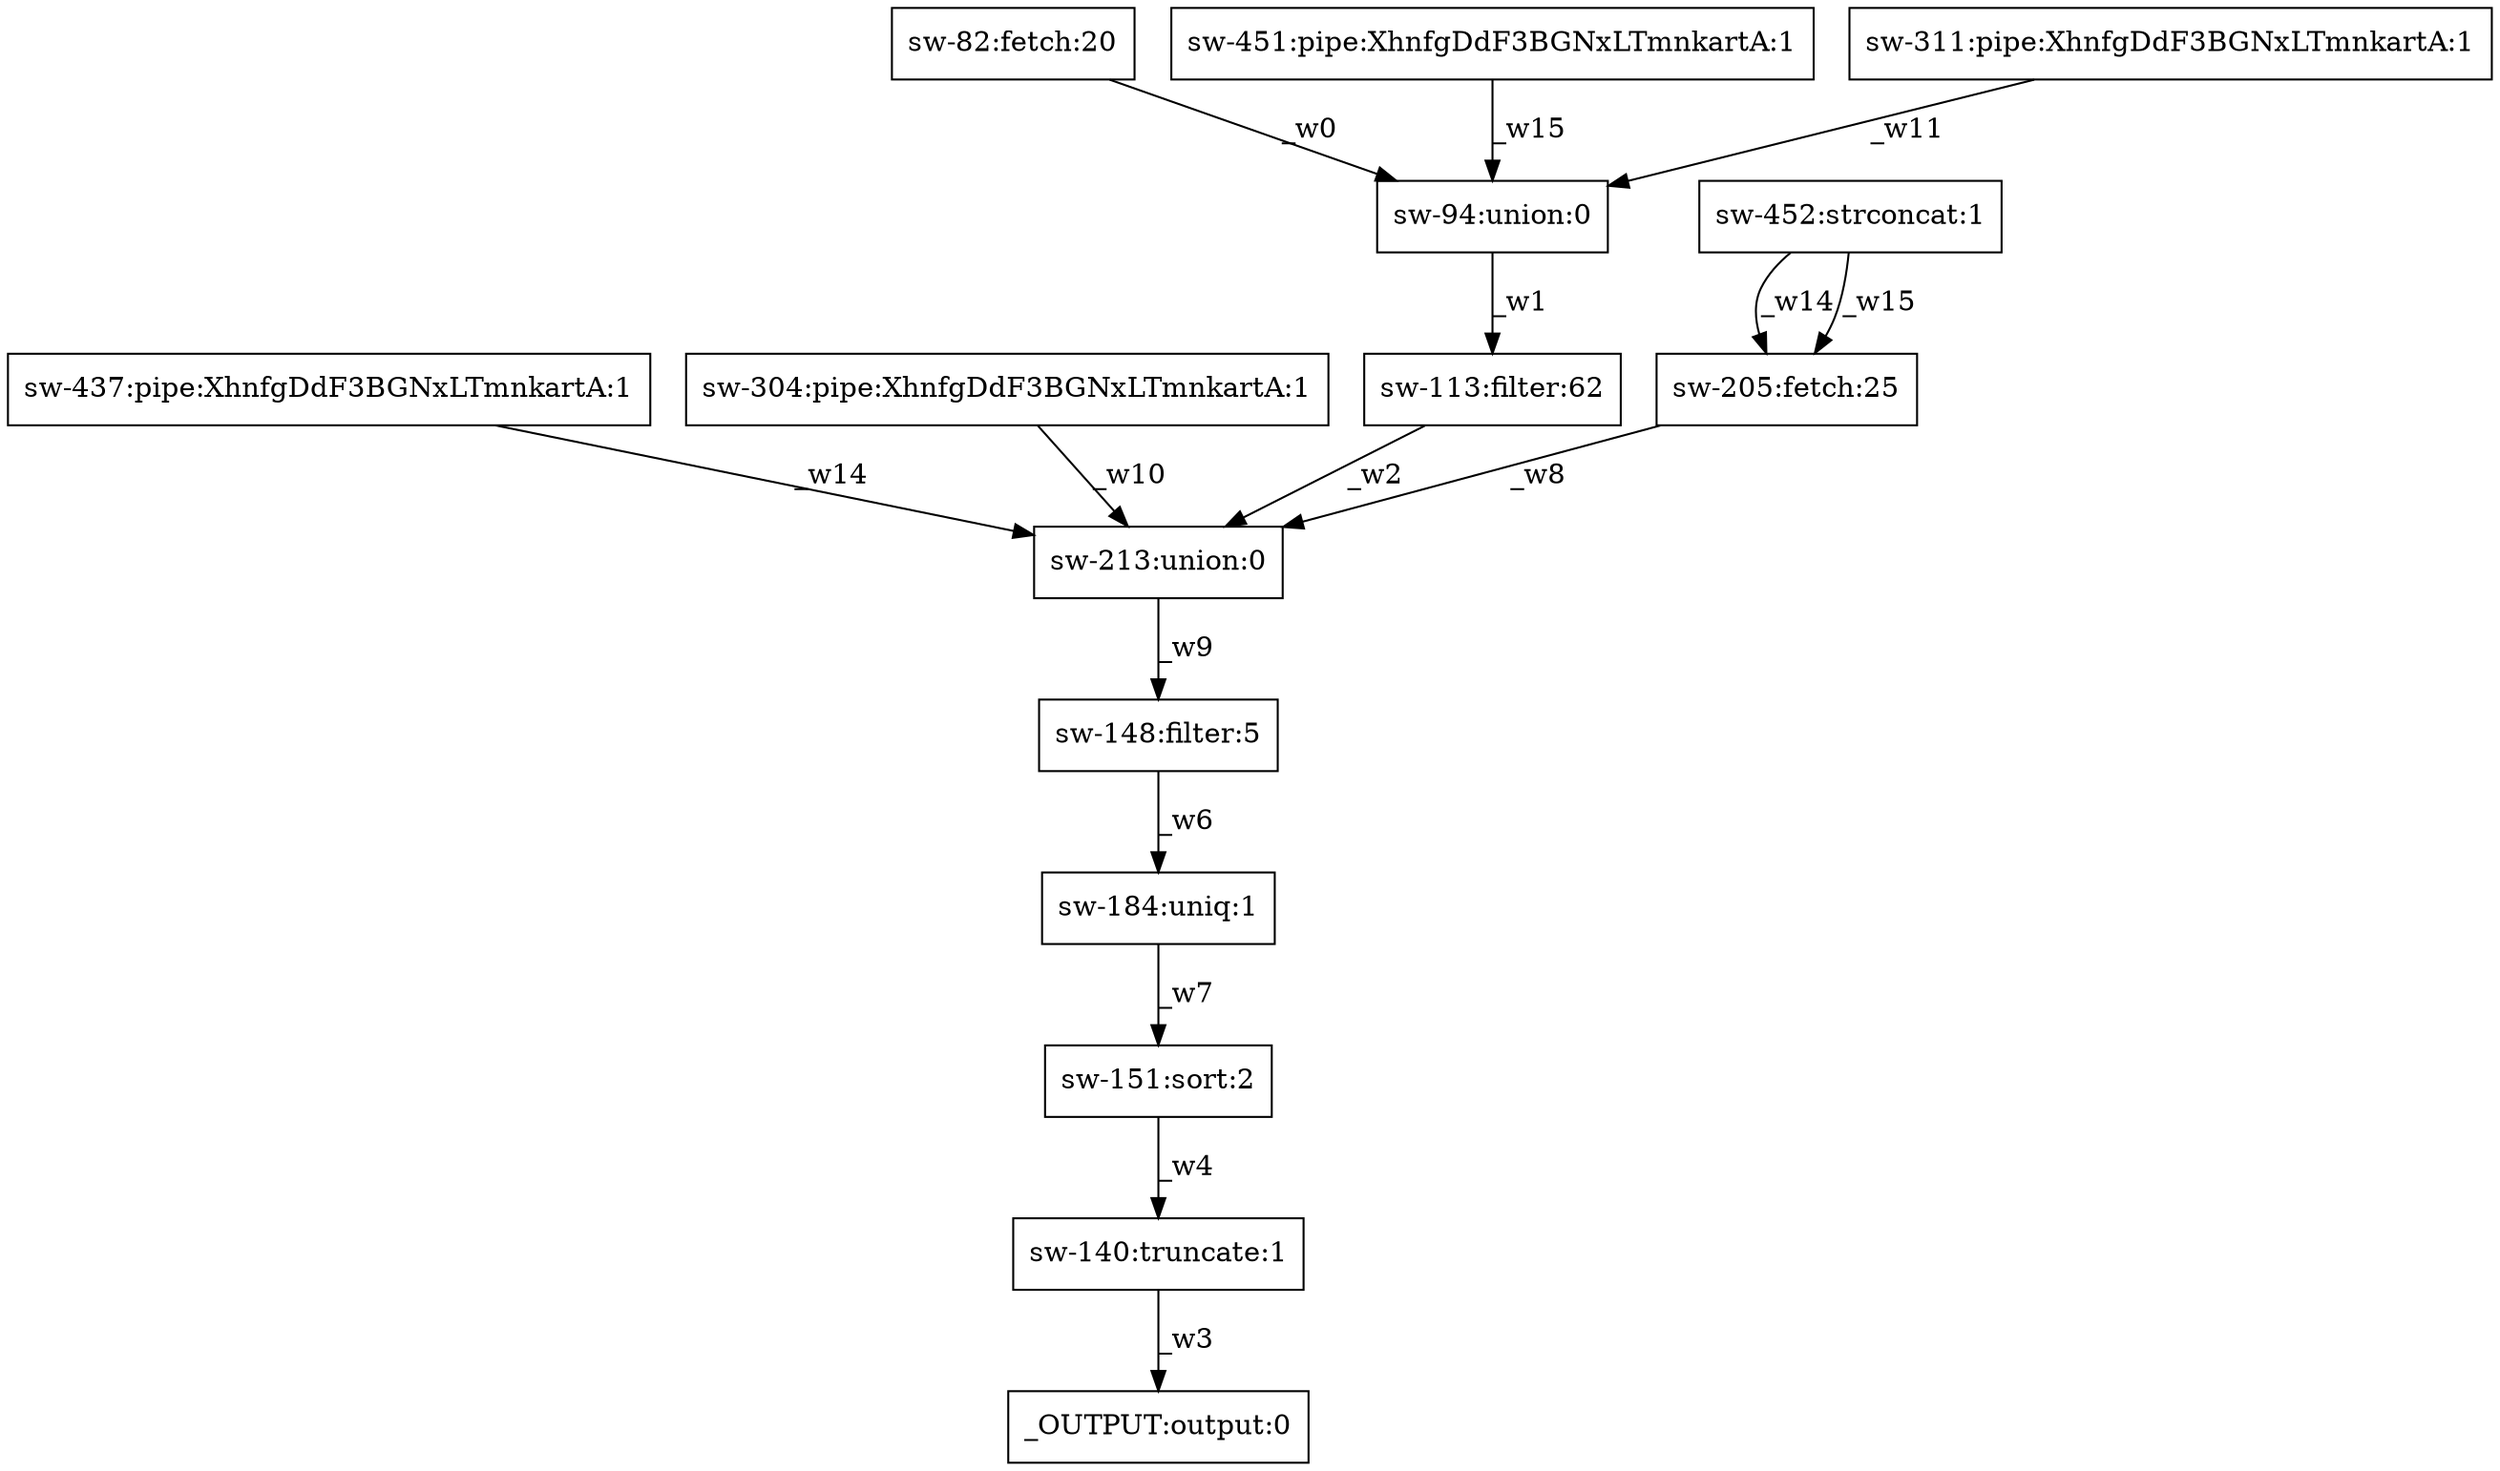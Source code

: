 digraph test1 { node [shape=box] "sw-437" [label="sw-437:pipe:XhnfgDdF3BGNxLTmnkartA:1"];"_OUTPUT" [label="_OUTPUT:output:0"];"sw-151" [label="sw-151:sort:2"];"sw-304" [label="sw-304:pipe:XhnfgDdF3BGNxLTmnkartA:1"];"sw-213" [label="sw-213:union:0"];"sw-82" [label="sw-82:fetch:20"];"sw-148" [label="sw-148:filter:5"];"sw-140" [label="sw-140:truncate:1"];"sw-184" [label="sw-184:uniq:1"];"sw-451" [label="sw-451:pipe:XhnfgDdF3BGNxLTmnkartA:1"];"sw-113" [label="sw-113:filter:62"];"sw-94" [label="sw-94:union:0"];"sw-311" [label="sw-311:pipe:XhnfgDdF3BGNxLTmnkartA:1"];"sw-205" [label="sw-205:fetch:25"];"sw-452" [label="sw-452:strconcat:1"];"sw-82" -> "sw-94" [label="_w0"];"sw-94" -> "sw-113" [label="_w1"];"sw-113" -> "sw-213" [label="_w2"];"sw-140" -> "_OUTPUT" [label="_w3"];"sw-151" -> "sw-140" [label="_w4"];"sw-148" -> "sw-184" [label="_w6"];"sw-184" -> "sw-151" [label="_w7"];"sw-205" -> "sw-213" [label="_w8"];"sw-213" -> "sw-148" [label="_w9"];"sw-304" -> "sw-213" [label="_w10"];"sw-311" -> "sw-94" [label="_w11"];"sw-437" -> "sw-213" [label="_w14"];"sw-451" -> "sw-94" [label="_w15"];"sw-452" -> "sw-205" [label="_w14"];"sw-452" -> "sw-205" [label="_w15"];}
